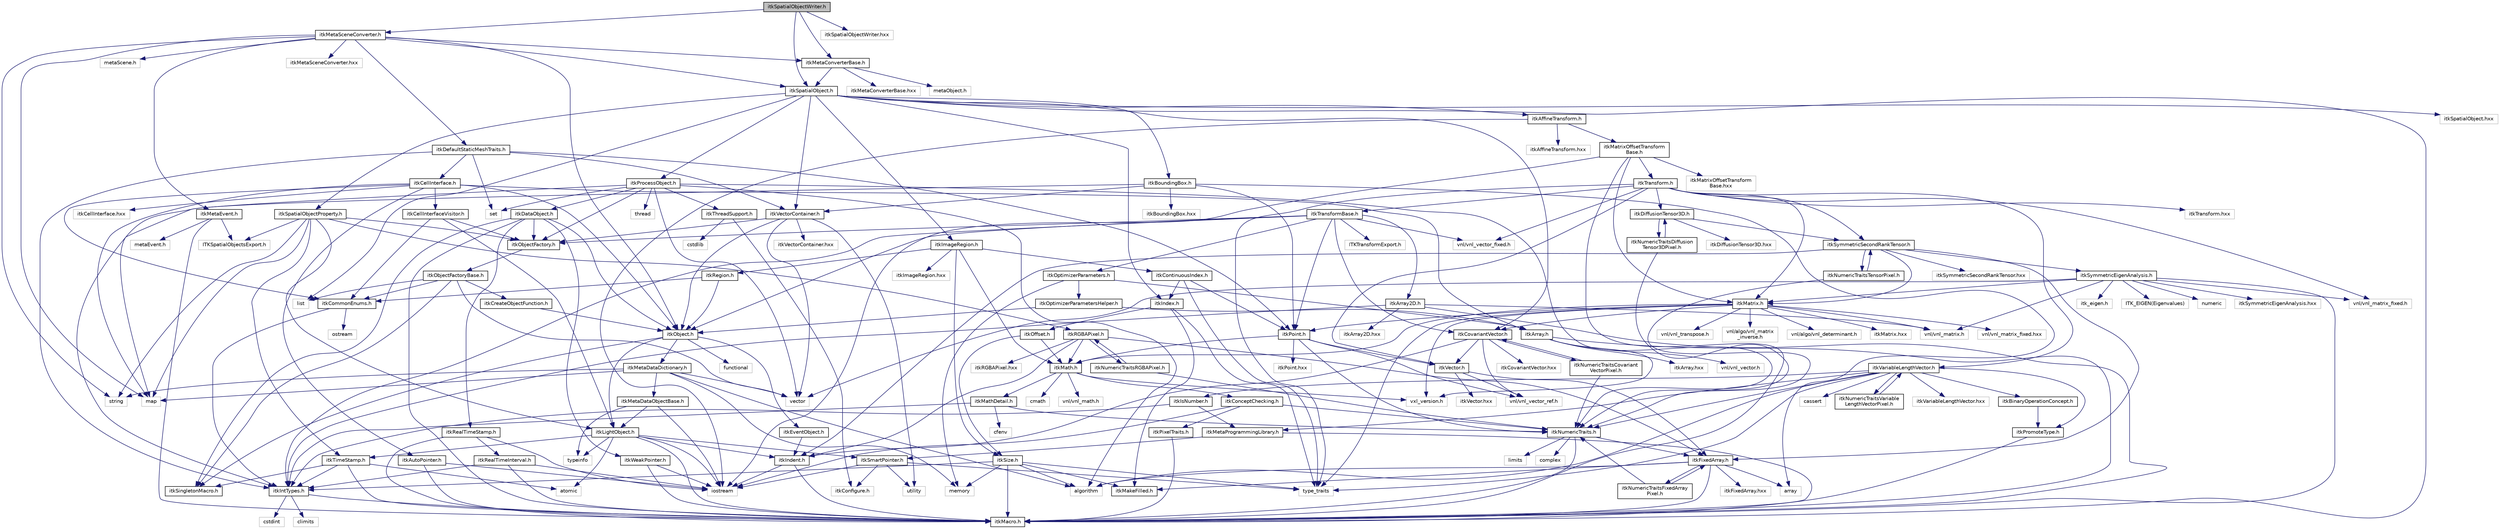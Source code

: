 digraph "itkSpatialObjectWriter.h"
{
 // LATEX_PDF_SIZE
  edge [fontname="Helvetica",fontsize="10",labelfontname="Helvetica",labelfontsize="10"];
  node [fontname="Helvetica",fontsize="10",shape=record];
  Node1 [label="itkSpatialObjectWriter.h",height=0.2,width=0.4,color="black", fillcolor="grey75", style="filled", fontcolor="black",tooltip=" "];
  Node1 -> Node2 [color="midnightblue",fontsize="10",style="solid",fontname="Helvetica"];
  Node2 [label="itkMetaSceneConverter.h",height=0.2,width=0.4,color="black", fillcolor="white", style="filled",URL="$itkMetaSceneConverter_8h.html",tooltip=" "];
  Node2 -> Node3 [color="midnightblue",fontsize="10",style="solid",fontname="Helvetica"];
  Node3 [label="itkObject.h",height=0.2,width=0.4,color="black", fillcolor="white", style="filled",URL="$itkObject_8h.html",tooltip=" "];
  Node3 -> Node4 [color="midnightblue",fontsize="10",style="solid",fontname="Helvetica"];
  Node4 [label="itkLightObject.h",height=0.2,width=0.4,color="black", fillcolor="white", style="filled",URL="$itkLightObject_8h.html",tooltip=" "];
  Node4 -> Node5 [color="midnightblue",fontsize="10",style="solid",fontname="Helvetica"];
  Node5 [label="itkMacro.h",height=0.2,width=0.4,color="black", fillcolor="white", style="filled",URL="$itkMacro_8h.html",tooltip=" "];
  Node4 -> Node6 [color="midnightblue",fontsize="10",style="solid",fontname="Helvetica"];
  Node6 [label="itkSmartPointer.h",height=0.2,width=0.4,color="black", fillcolor="white", style="filled",URL="$itkSmartPointer_8h.html",tooltip=" "];
  Node6 -> Node7 [color="midnightblue",fontsize="10",style="solid",fontname="Helvetica"];
  Node7 [label="iostream",height=0.2,width=0.4,color="grey75", fillcolor="white", style="filled",tooltip=" "];
  Node6 -> Node8 [color="midnightblue",fontsize="10",style="solid",fontname="Helvetica"];
  Node8 [label="utility",height=0.2,width=0.4,color="grey75", fillcolor="white", style="filled",tooltip=" "];
  Node6 -> Node9 [color="midnightblue",fontsize="10",style="solid",fontname="Helvetica"];
  Node9 [label="type_traits",height=0.2,width=0.4,color="grey75", fillcolor="white", style="filled",tooltip=" "];
  Node6 -> Node10 [color="midnightblue",fontsize="10",style="solid",fontname="Helvetica"];
  Node10 [label="itkConfigure.h",height=0.2,width=0.4,color="grey75", fillcolor="white", style="filled",tooltip=" "];
  Node4 -> Node11 [color="midnightblue",fontsize="10",style="solid",fontname="Helvetica"];
  Node11 [label="itkTimeStamp.h",height=0.2,width=0.4,color="black", fillcolor="white", style="filled",URL="$itkTimeStamp_8h.html",tooltip=" "];
  Node11 -> Node5 [color="midnightblue",fontsize="10",style="solid",fontname="Helvetica"];
  Node11 -> Node12 [color="midnightblue",fontsize="10",style="solid",fontname="Helvetica"];
  Node12 [label="itkIntTypes.h",height=0.2,width=0.4,color="black", fillcolor="white", style="filled",URL="$itkIntTypes_8h.html",tooltip=" "];
  Node12 -> Node5 [color="midnightblue",fontsize="10",style="solid",fontname="Helvetica"];
  Node12 -> Node13 [color="midnightblue",fontsize="10",style="solid",fontname="Helvetica"];
  Node13 [label="cstdint",height=0.2,width=0.4,color="grey75", fillcolor="white", style="filled",tooltip=" "];
  Node12 -> Node14 [color="midnightblue",fontsize="10",style="solid",fontname="Helvetica"];
  Node14 [label="climits",height=0.2,width=0.4,color="grey75", fillcolor="white", style="filled",tooltip=" "];
  Node11 -> Node15 [color="midnightblue",fontsize="10",style="solid",fontname="Helvetica"];
  Node15 [label="atomic",height=0.2,width=0.4,color="grey75", fillcolor="white", style="filled",tooltip=" "];
  Node11 -> Node16 [color="midnightblue",fontsize="10",style="solid",fontname="Helvetica"];
  Node16 [label="itkSingletonMacro.h",height=0.2,width=0.4,color="black", fillcolor="white", style="filled",URL="$itkSingletonMacro_8h.html",tooltip=" "];
  Node4 -> Node17 [color="midnightblue",fontsize="10",style="solid",fontname="Helvetica"];
  Node17 [label="itkIndent.h",height=0.2,width=0.4,color="black", fillcolor="white", style="filled",URL="$itkIndent_8h.html",tooltip=" "];
  Node17 -> Node5 [color="midnightblue",fontsize="10",style="solid",fontname="Helvetica"];
  Node17 -> Node7 [color="midnightblue",fontsize="10",style="solid",fontname="Helvetica"];
  Node4 -> Node15 [color="midnightblue",fontsize="10",style="solid",fontname="Helvetica"];
  Node4 -> Node7 [color="midnightblue",fontsize="10",style="solid",fontname="Helvetica"];
  Node4 -> Node18 [color="midnightblue",fontsize="10",style="solid",fontname="Helvetica"];
  Node18 [label="typeinfo",height=0.2,width=0.4,color="grey75", fillcolor="white", style="filled",tooltip=" "];
  Node3 -> Node19 [color="midnightblue",fontsize="10",style="solid",fontname="Helvetica"];
  Node19 [label="itkEventObject.h",height=0.2,width=0.4,color="black", fillcolor="white", style="filled",URL="$itkEventObject_8h.html",tooltip=" "];
  Node19 -> Node17 [color="midnightblue",fontsize="10",style="solid",fontname="Helvetica"];
  Node3 -> Node20 [color="midnightblue",fontsize="10",style="solid",fontname="Helvetica"];
  Node20 [label="itkMetaDataDictionary.h",height=0.2,width=0.4,color="black", fillcolor="white", style="filled",URL="$itkMetaDataDictionary_8h.html",tooltip=" "];
  Node20 -> Node21 [color="midnightblue",fontsize="10",style="solid",fontname="Helvetica"];
  Node21 [label="itkMetaDataObjectBase.h",height=0.2,width=0.4,color="black", fillcolor="white", style="filled",URL="$itkMetaDataObjectBase_8h.html",tooltip=" "];
  Node21 -> Node4 [color="midnightblue",fontsize="10",style="solid",fontname="Helvetica"];
  Node21 -> Node18 [color="midnightblue",fontsize="10",style="solid",fontname="Helvetica"];
  Node21 -> Node7 [color="midnightblue",fontsize="10",style="solid",fontname="Helvetica"];
  Node20 -> Node22 [color="midnightblue",fontsize="10",style="solid",fontname="Helvetica"];
  Node22 [label="algorithm",height=0.2,width=0.4,color="grey75", fillcolor="white", style="filled",tooltip=" "];
  Node20 -> Node23 [color="midnightblue",fontsize="10",style="solid",fontname="Helvetica"];
  Node23 [label="vector",height=0.2,width=0.4,color="grey75", fillcolor="white", style="filled",tooltip=" "];
  Node20 -> Node24 [color="midnightblue",fontsize="10",style="solid",fontname="Helvetica"];
  Node24 [label="map",height=0.2,width=0.4,color="grey75", fillcolor="white", style="filled",tooltip=" "];
  Node20 -> Node25 [color="midnightblue",fontsize="10",style="solid",fontname="Helvetica"];
  Node25 [label="string",height=0.2,width=0.4,color="grey75", fillcolor="white", style="filled",tooltip=" "];
  Node20 -> Node26 [color="midnightblue",fontsize="10",style="solid",fontname="Helvetica"];
  Node26 [label="memory",height=0.2,width=0.4,color="grey75", fillcolor="white", style="filled",tooltip=" "];
  Node3 -> Node16 [color="midnightblue",fontsize="10",style="solid",fontname="Helvetica"];
  Node3 -> Node27 [color="midnightblue",fontsize="10",style="solid",fontname="Helvetica"];
  Node27 [label="functional",height=0.2,width=0.4,color="grey75", fillcolor="white", style="filled",tooltip=" "];
  Node2 -> Node28 [color="midnightblue",fontsize="10",style="solid",fontname="Helvetica"];
  Node28 [label="itkDefaultStaticMeshTraits.h",height=0.2,width=0.4,color="black", fillcolor="white", style="filled",URL="$itkDefaultStaticMeshTraits_8h.html",tooltip=" "];
  Node28 -> Node29 [color="midnightblue",fontsize="10",style="solid",fontname="Helvetica"];
  Node29 [label="itkCellInterface.h",height=0.2,width=0.4,color="black", fillcolor="white", style="filled",URL="$itkCellInterface_8h.html",tooltip=" "];
  Node29 -> Node3 [color="midnightblue",fontsize="10",style="solid",fontname="Helvetica"];
  Node29 -> Node30 [color="midnightblue",fontsize="10",style="solid",fontname="Helvetica"];
  Node30 [label="itkCellInterfaceVisitor.h",height=0.2,width=0.4,color="black", fillcolor="white", style="filled",URL="$itkCellInterfaceVisitor_8h.html",tooltip=" "];
  Node30 -> Node4 [color="midnightblue",fontsize="10",style="solid",fontname="Helvetica"];
  Node30 -> Node31 [color="midnightblue",fontsize="10",style="solid",fontname="Helvetica"];
  Node31 [label="itkObjectFactory.h",height=0.2,width=0.4,color="black", fillcolor="white", style="filled",URL="$itkObjectFactory_8h.html",tooltip=" "];
  Node31 -> Node32 [color="midnightblue",fontsize="10",style="solid",fontname="Helvetica"];
  Node32 [label="itkObjectFactoryBase.h",height=0.2,width=0.4,color="black", fillcolor="white", style="filled",URL="$itkObjectFactoryBase_8h.html",tooltip=" "];
  Node32 -> Node33 [color="midnightblue",fontsize="10",style="solid",fontname="Helvetica"];
  Node33 [label="itkCreateObjectFunction.h",height=0.2,width=0.4,color="black", fillcolor="white", style="filled",URL="$itkCreateObjectFunction_8h.html",tooltip=" "];
  Node33 -> Node3 [color="midnightblue",fontsize="10",style="solid",fontname="Helvetica"];
  Node32 -> Node16 [color="midnightblue",fontsize="10",style="solid",fontname="Helvetica"];
  Node32 -> Node34 [color="midnightblue",fontsize="10",style="solid",fontname="Helvetica"];
  Node34 [label="itkCommonEnums.h",height=0.2,width=0.4,color="black", fillcolor="white", style="filled",URL="$itkCommonEnums_8h.html",tooltip=" "];
  Node34 -> Node12 [color="midnightblue",fontsize="10",style="solid",fontname="Helvetica"];
  Node34 -> Node35 [color="midnightblue",fontsize="10",style="solid",fontname="Helvetica"];
  Node35 [label="ostream",height=0.2,width=0.4,color="grey75", fillcolor="white", style="filled",tooltip=" "];
  Node32 -> Node36 [color="midnightblue",fontsize="10",style="solid",fontname="Helvetica"];
  Node36 [label="list",height=0.2,width=0.4,color="grey75", fillcolor="white", style="filled",tooltip=" "];
  Node32 -> Node23 [color="midnightblue",fontsize="10",style="solid",fontname="Helvetica"];
  Node30 -> Node34 [color="midnightblue",fontsize="10",style="solid",fontname="Helvetica"];
  Node29 -> Node37 [color="midnightblue",fontsize="10",style="solid",fontname="Helvetica"];
  Node37 [label="itkAutoPointer.h",height=0.2,width=0.4,color="black", fillcolor="white", style="filled",URL="$itkAutoPointer_8h.html",tooltip=" "];
  Node37 -> Node5 [color="midnightblue",fontsize="10",style="solid",fontname="Helvetica"];
  Node37 -> Node7 [color="midnightblue",fontsize="10",style="solid",fontname="Helvetica"];
  Node29 -> Node38 [color="midnightblue",fontsize="10",style="solid",fontname="Helvetica"];
  Node38 [label="itkArray.h",height=0.2,width=0.4,color="black", fillcolor="white", style="filled",URL="$itkArray_8h.html",tooltip=" "];
  Node38 -> Node5 [color="midnightblue",fontsize="10",style="solid",fontname="Helvetica"];
  Node38 -> Node39 [color="midnightblue",fontsize="10",style="solid",fontname="Helvetica"];
  Node39 [label="vxl_version.h",height=0.2,width=0.4,color="grey75", fillcolor="white", style="filled",tooltip=" "];
  Node38 -> Node40 [color="midnightblue",fontsize="10",style="solid",fontname="Helvetica"];
  Node40 [label="vnl/vnl_vector.h",height=0.2,width=0.4,color="grey75", fillcolor="white", style="filled",tooltip=" "];
  Node38 -> Node41 [color="midnightblue",fontsize="10",style="solid",fontname="Helvetica"];
  Node41 [label="itkArray.hxx",height=0.2,width=0.4,color="grey75", fillcolor="white", style="filled",tooltip=" "];
  Node29 -> Node34 [color="midnightblue",fontsize="10",style="solid",fontname="Helvetica"];
  Node29 -> Node24 [color="midnightblue",fontsize="10",style="solid",fontname="Helvetica"];
  Node29 -> Node42 [color="midnightblue",fontsize="10",style="solid",fontname="Helvetica"];
  Node42 [label="itkCellInterface.hxx",height=0.2,width=0.4,color="grey75", fillcolor="white", style="filled",tooltip=" "];
  Node28 -> Node43 [color="midnightblue",fontsize="10",style="solid",fontname="Helvetica"];
  Node43 [label="itkVectorContainer.h",height=0.2,width=0.4,color="black", fillcolor="white", style="filled",URL="$itkVectorContainer_8h.html",tooltip=" "];
  Node43 -> Node3 [color="midnightblue",fontsize="10",style="solid",fontname="Helvetica"];
  Node43 -> Node31 [color="midnightblue",fontsize="10",style="solid",fontname="Helvetica"];
  Node43 -> Node8 [color="midnightblue",fontsize="10",style="solid",fontname="Helvetica"];
  Node43 -> Node23 [color="midnightblue",fontsize="10",style="solid",fontname="Helvetica"];
  Node43 -> Node44 [color="midnightblue",fontsize="10",style="solid",fontname="Helvetica"];
  Node44 [label="itkVectorContainer.hxx",height=0.2,width=0.4,color="grey75", fillcolor="white", style="filled",tooltip=" "];
  Node28 -> Node45 [color="midnightblue",fontsize="10",style="solid",fontname="Helvetica"];
  Node45 [label="itkPoint.h",height=0.2,width=0.4,color="black", fillcolor="white", style="filled",URL="$itkPoint_8h.html",tooltip=" "];
  Node45 -> Node46 [color="midnightblue",fontsize="10",style="solid",fontname="Helvetica"];
  Node46 [label="itkNumericTraits.h",height=0.2,width=0.4,color="black", fillcolor="white", style="filled",URL="$itkNumericTraits_8h.html",tooltip=" "];
  Node46 -> Node5 [color="midnightblue",fontsize="10",style="solid",fontname="Helvetica"];
  Node46 -> Node47 [color="midnightblue",fontsize="10",style="solid",fontname="Helvetica"];
  Node47 [label="limits",height=0.2,width=0.4,color="grey75", fillcolor="white", style="filled",tooltip=" "];
  Node46 -> Node48 [color="midnightblue",fontsize="10",style="solid",fontname="Helvetica"];
  Node48 [label="complex",height=0.2,width=0.4,color="grey75", fillcolor="white", style="filled",tooltip=" "];
  Node46 -> Node49 [color="midnightblue",fontsize="10",style="solid",fontname="Helvetica"];
  Node49 [label="itkFixedArray.h",height=0.2,width=0.4,color="black", fillcolor="white", style="filled",URL="$itkFixedArray_8h.html",tooltip=" "];
  Node49 -> Node5 [color="midnightblue",fontsize="10",style="solid",fontname="Helvetica"];
  Node49 -> Node50 [color="midnightblue",fontsize="10",style="solid",fontname="Helvetica"];
  Node50 [label="itkMakeFilled.h",height=0.2,width=0.4,color="black", fillcolor="white", style="filled",URL="$itkMakeFilled_8h.html",tooltip=" "];
  Node49 -> Node22 [color="midnightblue",fontsize="10",style="solid",fontname="Helvetica"];
  Node49 -> Node51 [color="midnightblue",fontsize="10",style="solid",fontname="Helvetica"];
  Node51 [label="array",height=0.2,width=0.4,color="grey75", fillcolor="white", style="filled",tooltip=" "];
  Node49 -> Node52 [color="midnightblue",fontsize="10",style="solid",fontname="Helvetica"];
  Node52 [label="itkFixedArray.hxx",height=0.2,width=0.4,color="grey75", fillcolor="white", style="filled",tooltip=" "];
  Node49 -> Node53 [color="midnightblue",fontsize="10",style="solid",fontname="Helvetica"];
  Node53 [label="itkNumericTraitsFixedArray\lPixel.h",height=0.2,width=0.4,color="black", fillcolor="white", style="filled",URL="$itkNumericTraitsFixedArrayPixel_8h.html",tooltip=" "];
  Node53 -> Node46 [color="midnightblue",fontsize="10",style="solid",fontname="Helvetica"];
  Node53 -> Node49 [color="midnightblue",fontsize="10",style="solid",fontname="Helvetica"];
  Node45 -> Node54 [color="midnightblue",fontsize="10",style="solid",fontname="Helvetica"];
  Node54 [label="itkVector.h",height=0.2,width=0.4,color="black", fillcolor="white", style="filled",URL="$itkVector_8h.html",tooltip=" "];
  Node54 -> Node49 [color="midnightblue",fontsize="10",style="solid",fontname="Helvetica"];
  Node54 -> Node55 [color="midnightblue",fontsize="10",style="solid",fontname="Helvetica"];
  Node55 [label="vnl/vnl_vector_ref.h",height=0.2,width=0.4,color="grey75", fillcolor="white", style="filled",tooltip=" "];
  Node54 -> Node56 [color="midnightblue",fontsize="10",style="solid",fontname="Helvetica"];
  Node56 [label="itkVector.hxx",height=0.2,width=0.4,color="grey75", fillcolor="white", style="filled",tooltip=" "];
  Node45 -> Node55 [color="midnightblue",fontsize="10",style="solid",fontname="Helvetica"];
  Node45 -> Node57 [color="midnightblue",fontsize="10",style="solid",fontname="Helvetica"];
  Node57 [label="itkMath.h",height=0.2,width=0.4,color="black", fillcolor="white", style="filled",URL="$itkMath_8h.html",tooltip=" "];
  Node57 -> Node58 [color="midnightblue",fontsize="10",style="solid",fontname="Helvetica"];
  Node58 [label="cmath",height=0.2,width=0.4,color="grey75", fillcolor="white", style="filled",tooltip=" "];
  Node57 -> Node59 [color="midnightblue",fontsize="10",style="solid",fontname="Helvetica"];
  Node59 [label="itkMathDetail.h",height=0.2,width=0.4,color="black", fillcolor="white", style="filled",URL="$itkMathDetail_8h.html",tooltip=" "];
  Node59 -> Node12 [color="midnightblue",fontsize="10",style="solid",fontname="Helvetica"];
  Node59 -> Node46 [color="midnightblue",fontsize="10",style="solid",fontname="Helvetica"];
  Node59 -> Node60 [color="midnightblue",fontsize="10",style="solid",fontname="Helvetica"];
  Node60 [label="cfenv",height=0.2,width=0.4,color="grey75", fillcolor="white", style="filled",tooltip=" "];
  Node57 -> Node61 [color="midnightblue",fontsize="10",style="solid",fontname="Helvetica"];
  Node61 [label="itkConceptChecking.h",height=0.2,width=0.4,color="black", fillcolor="white", style="filled",URL="$itkConceptChecking_8h.html",tooltip=" "];
  Node61 -> Node62 [color="midnightblue",fontsize="10",style="solid",fontname="Helvetica"];
  Node62 [label="itkPixelTraits.h",height=0.2,width=0.4,color="black", fillcolor="white", style="filled",URL="$itkPixelTraits_8h.html",tooltip=" "];
  Node62 -> Node5 [color="midnightblue",fontsize="10",style="solid",fontname="Helvetica"];
  Node61 -> Node46 [color="midnightblue",fontsize="10",style="solid",fontname="Helvetica"];
  Node61 -> Node7 [color="midnightblue",fontsize="10",style="solid",fontname="Helvetica"];
  Node57 -> Node63 [color="midnightblue",fontsize="10",style="solid",fontname="Helvetica"];
  Node63 [label="vnl/vnl_math.h",height=0.2,width=0.4,color="grey75", fillcolor="white", style="filled",tooltip=" "];
  Node57 -> Node39 [color="midnightblue",fontsize="10",style="solid",fontname="Helvetica"];
  Node45 -> Node64 [color="midnightblue",fontsize="10",style="solid",fontname="Helvetica"];
  Node64 [label="itkPoint.hxx",height=0.2,width=0.4,color="grey75", fillcolor="white", style="filled",tooltip=" "];
  Node28 -> Node12 [color="midnightblue",fontsize="10",style="solid",fontname="Helvetica"];
  Node28 -> Node65 [color="midnightblue",fontsize="10",style="solid",fontname="Helvetica"];
  Node65 [label="set",height=0.2,width=0.4,color="grey75", fillcolor="white", style="filled",tooltip=" "];
  Node2 -> Node66 [color="midnightblue",fontsize="10",style="solid",fontname="Helvetica"];
  Node66 [label="metaScene.h",height=0.2,width=0.4,color="grey75", fillcolor="white", style="filled",tooltip=" "];
  Node2 -> Node67 [color="midnightblue",fontsize="10",style="solid",fontname="Helvetica"];
  Node67 [label="itkMetaEvent.h",height=0.2,width=0.4,color="black", fillcolor="white", style="filled",URL="$itkMetaEvent_8h.html",tooltip=" "];
  Node67 -> Node5 [color="midnightblue",fontsize="10",style="solid",fontname="Helvetica"];
  Node67 -> Node68 [color="midnightblue",fontsize="10",style="solid",fontname="Helvetica"];
  Node68 [label="metaEvent.h",height=0.2,width=0.4,color="grey75", fillcolor="white", style="filled",tooltip=" "];
  Node67 -> Node69 [color="midnightblue",fontsize="10",style="solid",fontname="Helvetica"];
  Node69 [label="ITKSpatialObjectsExport.h",height=0.2,width=0.4,color="grey75", fillcolor="white", style="filled",tooltip=" "];
  Node2 -> Node70 [color="midnightblue",fontsize="10",style="solid",fontname="Helvetica"];
  Node70 [label="itkSpatialObject.h",height=0.2,width=0.4,color="black", fillcolor="white", style="filled",URL="$itkSpatialObject_8h.html",tooltip=" "];
  Node70 -> Node71 [color="midnightblue",fontsize="10",style="solid",fontname="Helvetica"];
  Node71 [label="itkCovariantVector.h",height=0.2,width=0.4,color="black", fillcolor="white", style="filled",URL="$itkCovariantVector_8h.html",tooltip=" "];
  Node71 -> Node17 [color="midnightblue",fontsize="10",style="solid",fontname="Helvetica"];
  Node71 -> Node54 [color="midnightblue",fontsize="10",style="solid",fontname="Helvetica"];
  Node71 -> Node55 [color="midnightblue",fontsize="10",style="solid",fontname="Helvetica"];
  Node71 -> Node72 [color="midnightblue",fontsize="10",style="solid",fontname="Helvetica"];
  Node72 [label="itkNumericTraitsCovariant\lVectorPixel.h",height=0.2,width=0.4,color="black", fillcolor="white", style="filled",URL="$itkNumericTraitsCovariantVectorPixel_8h.html",tooltip=" "];
  Node72 -> Node46 [color="midnightblue",fontsize="10",style="solid",fontname="Helvetica"];
  Node72 -> Node71 [color="midnightblue",fontsize="10",style="solid",fontname="Helvetica"];
  Node71 -> Node73 [color="midnightblue",fontsize="10",style="solid",fontname="Helvetica"];
  Node73 [label="itkCovariantVector.hxx",height=0.2,width=0.4,color="grey75", fillcolor="white", style="filled",tooltip=" "];
  Node70 -> Node5 [color="midnightblue",fontsize="10",style="solid",fontname="Helvetica"];
  Node70 -> Node36 [color="midnightblue",fontsize="10",style="solid",fontname="Helvetica"];
  Node70 -> Node74 [color="midnightblue",fontsize="10",style="solid",fontname="Helvetica"];
  Node74 [label="itkSpatialObjectProperty.h",height=0.2,width=0.4,color="black", fillcolor="white", style="filled",URL="$itkSpatialObjectProperty_8h.html",tooltip=" "];
  Node74 -> Node25 [color="midnightblue",fontsize="10",style="solid",fontname="Helvetica"];
  Node74 -> Node24 [color="midnightblue",fontsize="10",style="solid",fontname="Helvetica"];
  Node74 -> Node4 [color="midnightblue",fontsize="10",style="solid",fontname="Helvetica"];
  Node74 -> Node75 [color="midnightblue",fontsize="10",style="solid",fontname="Helvetica"];
  Node75 [label="itkRGBAPixel.h",height=0.2,width=0.4,color="black", fillcolor="white", style="filled",URL="$itkRGBAPixel_8h.html",tooltip=" "];
  Node75 -> Node17 [color="midnightblue",fontsize="10",style="solid",fontname="Helvetica"];
  Node75 -> Node49 [color="midnightblue",fontsize="10",style="solid",fontname="Helvetica"];
  Node75 -> Node57 [color="midnightblue",fontsize="10",style="solid",fontname="Helvetica"];
  Node75 -> Node76 [color="midnightblue",fontsize="10",style="solid",fontname="Helvetica"];
  Node76 [label="itkNumericTraitsRGBAPixel.h",height=0.2,width=0.4,color="black", fillcolor="white", style="filled",URL="$itkNumericTraitsRGBAPixel_8h.html",tooltip=" "];
  Node76 -> Node46 [color="midnightblue",fontsize="10",style="solid",fontname="Helvetica"];
  Node76 -> Node75 [color="midnightblue",fontsize="10",style="solid",fontname="Helvetica"];
  Node75 -> Node77 [color="midnightblue",fontsize="10",style="solid",fontname="Helvetica"];
  Node77 [label="itkRGBAPixel.hxx",height=0.2,width=0.4,color="grey75", fillcolor="white", style="filled",tooltip=" "];
  Node74 -> Node11 [color="midnightblue",fontsize="10",style="solid",fontname="Helvetica"];
  Node74 -> Node31 [color="midnightblue",fontsize="10",style="solid",fontname="Helvetica"];
  Node74 -> Node69 [color="midnightblue",fontsize="10",style="solid",fontname="Helvetica"];
  Node70 -> Node78 [color="midnightblue",fontsize="10",style="solid",fontname="Helvetica"];
  Node78 [label="itkProcessObject.h",height=0.2,width=0.4,color="black", fillcolor="white", style="filled",URL="$itkProcessObject_8h.html",tooltip=" "];
  Node78 -> Node79 [color="midnightblue",fontsize="10",style="solid",fontname="Helvetica"];
  Node79 [label="itkDataObject.h",height=0.2,width=0.4,color="black", fillcolor="white", style="filled",URL="$itkDataObject_8h.html",tooltip=" "];
  Node79 -> Node3 [color="midnightblue",fontsize="10",style="solid",fontname="Helvetica"];
  Node79 -> Node5 [color="midnightblue",fontsize="10",style="solid",fontname="Helvetica"];
  Node79 -> Node16 [color="midnightblue",fontsize="10",style="solid",fontname="Helvetica"];
  Node79 -> Node80 [color="midnightblue",fontsize="10",style="solid",fontname="Helvetica"];
  Node80 [label="itkWeakPointer.h",height=0.2,width=0.4,color="black", fillcolor="white", style="filled",URL="$itkWeakPointer_8h.html",tooltip=" "];
  Node80 -> Node5 [color="midnightblue",fontsize="10",style="solid",fontname="Helvetica"];
  Node80 -> Node7 [color="midnightblue",fontsize="10",style="solid",fontname="Helvetica"];
  Node79 -> Node81 [color="midnightblue",fontsize="10",style="solid",fontname="Helvetica"];
  Node81 [label="itkRealTimeStamp.h",height=0.2,width=0.4,color="black", fillcolor="white", style="filled",URL="$itkRealTimeStamp_8h.html",tooltip=" "];
  Node81 -> Node82 [color="midnightblue",fontsize="10",style="solid",fontname="Helvetica"];
  Node82 [label="itkRealTimeInterval.h",height=0.2,width=0.4,color="black", fillcolor="white", style="filled",URL="$itkRealTimeInterval_8h.html",tooltip=" "];
  Node82 -> Node12 [color="midnightblue",fontsize="10",style="solid",fontname="Helvetica"];
  Node82 -> Node5 [color="midnightblue",fontsize="10",style="solid",fontname="Helvetica"];
  Node82 -> Node7 [color="midnightblue",fontsize="10",style="solid",fontname="Helvetica"];
  Node81 -> Node5 [color="midnightblue",fontsize="10",style="solid",fontname="Helvetica"];
  Node81 -> Node7 [color="midnightblue",fontsize="10",style="solid",fontname="Helvetica"];
  Node79 -> Node31 [color="midnightblue",fontsize="10",style="solid",fontname="Helvetica"];
  Node78 -> Node31 [color="midnightblue",fontsize="10",style="solid",fontname="Helvetica"];
  Node78 -> Node46 [color="midnightblue",fontsize="10",style="solid",fontname="Helvetica"];
  Node78 -> Node83 [color="midnightblue",fontsize="10",style="solid",fontname="Helvetica"];
  Node83 [label="itkThreadSupport.h",height=0.2,width=0.4,color="black", fillcolor="white", style="filled",URL="$itkThreadSupport_8h.html",tooltip=" "];
  Node83 -> Node84 [color="midnightblue",fontsize="10",style="solid",fontname="Helvetica"];
  Node84 [label="cstdlib",height=0.2,width=0.4,color="grey75", fillcolor="white", style="filled",tooltip=" "];
  Node83 -> Node10 [color="midnightblue",fontsize="10",style="solid",fontname="Helvetica"];
  Node78 -> Node23 [color="midnightblue",fontsize="10",style="solid",fontname="Helvetica"];
  Node78 -> Node24 [color="midnightblue",fontsize="10",style="solid",fontname="Helvetica"];
  Node78 -> Node65 [color="midnightblue",fontsize="10",style="solid",fontname="Helvetica"];
  Node78 -> Node22 [color="midnightblue",fontsize="10",style="solid",fontname="Helvetica"];
  Node78 -> Node85 [color="midnightblue",fontsize="10",style="solid",fontname="Helvetica"];
  Node85 [label="thread",height=0.2,width=0.4,color="grey75", fillcolor="white", style="filled",tooltip=" "];
  Node70 -> Node86 [color="midnightblue",fontsize="10",style="solid",fontname="Helvetica"];
  Node86 [label="itkIndex.h",height=0.2,width=0.4,color="black", fillcolor="white", style="filled",URL="$itkIndex_8h.html",tooltip=" "];
  Node86 -> Node50 [color="midnightblue",fontsize="10",style="solid",fontname="Helvetica"];
  Node86 -> Node87 [color="midnightblue",fontsize="10",style="solid",fontname="Helvetica"];
  Node87 [label="itkOffset.h",height=0.2,width=0.4,color="black", fillcolor="white", style="filled",URL="$itkOffset_8h.html",tooltip=" "];
  Node87 -> Node88 [color="midnightblue",fontsize="10",style="solid",fontname="Helvetica"];
  Node88 [label="itkSize.h",height=0.2,width=0.4,color="black", fillcolor="white", style="filled",URL="$itkSize_8h.html",tooltip=" "];
  Node88 -> Node12 [color="midnightblue",fontsize="10",style="solid",fontname="Helvetica"];
  Node88 -> Node5 [color="midnightblue",fontsize="10",style="solid",fontname="Helvetica"];
  Node88 -> Node50 [color="midnightblue",fontsize="10",style="solid",fontname="Helvetica"];
  Node88 -> Node22 [color="midnightblue",fontsize="10",style="solid",fontname="Helvetica"];
  Node88 -> Node9 [color="midnightblue",fontsize="10",style="solid",fontname="Helvetica"];
  Node88 -> Node26 [color="midnightblue",fontsize="10",style="solid",fontname="Helvetica"];
  Node87 -> Node57 [color="midnightblue",fontsize="10",style="solid",fontname="Helvetica"];
  Node86 -> Node9 [color="midnightblue",fontsize="10",style="solid",fontname="Helvetica"];
  Node70 -> Node89 [color="midnightblue",fontsize="10",style="solid",fontname="Helvetica"];
  Node89 [label="itkImageRegion.h",height=0.2,width=0.4,color="black", fillcolor="white", style="filled",URL="$itkImageRegion_8h.html",tooltip=" "];
  Node89 -> Node90 [color="midnightblue",fontsize="10",style="solid",fontname="Helvetica"];
  Node90 [label="itkRegion.h",height=0.2,width=0.4,color="black", fillcolor="white", style="filled",URL="$itkRegion_8h.html",tooltip=" "];
  Node90 -> Node3 [color="midnightblue",fontsize="10",style="solid",fontname="Helvetica"];
  Node90 -> Node34 [color="midnightblue",fontsize="10",style="solid",fontname="Helvetica"];
  Node89 -> Node88 [color="midnightblue",fontsize="10",style="solid",fontname="Helvetica"];
  Node89 -> Node91 [color="midnightblue",fontsize="10",style="solid",fontname="Helvetica"];
  Node91 [label="itkContinuousIndex.h",height=0.2,width=0.4,color="black", fillcolor="white", style="filled",URL="$itkContinuousIndex_8h.html",tooltip=" "];
  Node91 -> Node45 [color="midnightblue",fontsize="10",style="solid",fontname="Helvetica"];
  Node91 -> Node86 [color="midnightblue",fontsize="10",style="solid",fontname="Helvetica"];
  Node91 -> Node9 [color="midnightblue",fontsize="10",style="solid",fontname="Helvetica"];
  Node89 -> Node57 [color="midnightblue",fontsize="10",style="solid",fontname="Helvetica"];
  Node89 -> Node92 [color="midnightblue",fontsize="10",style="solid",fontname="Helvetica"];
  Node92 [label="itkImageRegion.hxx",height=0.2,width=0.4,color="grey75", fillcolor="white", style="filled",tooltip=" "];
  Node70 -> Node93 [color="midnightblue",fontsize="10",style="solid",fontname="Helvetica"];
  Node93 [label="itkAffineTransform.h",height=0.2,width=0.4,color="black", fillcolor="white", style="filled",URL="$itkAffineTransform_8h.html",tooltip=" "];
  Node93 -> Node94 [color="midnightblue",fontsize="10",style="solid",fontname="Helvetica"];
  Node94 [label="itkMatrixOffsetTransform\lBase.h",height=0.2,width=0.4,color="black", fillcolor="white", style="filled",URL="$itkMatrixOffsetTransformBase_8h.html",tooltip=" "];
  Node94 -> Node5 [color="midnightblue",fontsize="10",style="solid",fontname="Helvetica"];
  Node94 -> Node95 [color="midnightblue",fontsize="10",style="solid",fontname="Helvetica"];
  Node95 [label="itkMatrix.h",height=0.2,width=0.4,color="black", fillcolor="white", style="filled",URL="$itkMatrix_8h.html",tooltip=" "];
  Node95 -> Node45 [color="midnightblue",fontsize="10",style="solid",fontname="Helvetica"];
  Node95 -> Node71 [color="midnightblue",fontsize="10",style="solid",fontname="Helvetica"];
  Node95 -> Node39 [color="midnightblue",fontsize="10",style="solid",fontname="Helvetica"];
  Node95 -> Node96 [color="midnightblue",fontsize="10",style="solid",fontname="Helvetica"];
  Node96 [label="vnl/vnl_matrix_fixed.hxx",height=0.2,width=0.4,color="grey75", fillcolor="white", style="filled",tooltip=" "];
  Node95 -> Node97 [color="midnightblue",fontsize="10",style="solid",fontname="Helvetica"];
  Node97 [label="vnl/vnl_transpose.h",height=0.2,width=0.4,color="grey75", fillcolor="white", style="filled",tooltip=" "];
  Node95 -> Node98 [color="midnightblue",fontsize="10",style="solid",fontname="Helvetica"];
  Node98 [label="vnl/algo/vnl_matrix\l_inverse.h",height=0.2,width=0.4,color="grey75", fillcolor="white", style="filled",tooltip=" "];
  Node95 -> Node99 [color="midnightblue",fontsize="10",style="solid",fontname="Helvetica"];
  Node99 [label="vnl/vnl_matrix.h",height=0.2,width=0.4,color="grey75", fillcolor="white", style="filled",tooltip=" "];
  Node95 -> Node100 [color="midnightblue",fontsize="10",style="solid",fontname="Helvetica"];
  Node100 [label="vnl/algo/vnl_determinant.h",height=0.2,width=0.4,color="grey75", fillcolor="white", style="filled",tooltip=" "];
  Node95 -> Node57 [color="midnightblue",fontsize="10",style="solid",fontname="Helvetica"];
  Node95 -> Node9 [color="midnightblue",fontsize="10",style="solid",fontname="Helvetica"];
  Node95 -> Node101 [color="midnightblue",fontsize="10",style="solid",fontname="Helvetica"];
  Node101 [label="itkMatrix.hxx",height=0.2,width=0.4,color="grey75", fillcolor="white", style="filled",tooltip=" "];
  Node94 -> Node102 [color="midnightblue",fontsize="10",style="solid",fontname="Helvetica"];
  Node102 [label="itkTransform.h",height=0.2,width=0.4,color="black", fillcolor="white", style="filled",URL="$itkTransform_8h.html",tooltip=" "];
  Node102 -> Node9 [color="midnightblue",fontsize="10",style="solid",fontname="Helvetica"];
  Node102 -> Node103 [color="midnightblue",fontsize="10",style="solid",fontname="Helvetica"];
  Node103 [label="itkTransformBase.h",height=0.2,width=0.4,color="black", fillcolor="white", style="filled",URL="$itkTransformBase_8h.html",tooltip=" "];
  Node103 -> Node104 [color="midnightblue",fontsize="10",style="solid",fontname="Helvetica"];
  Node104 [label="ITKTransformExport.h",height=0.2,width=0.4,color="grey75", fillcolor="white", style="filled",tooltip=" "];
  Node103 -> Node3 [color="midnightblue",fontsize="10",style="solid",fontname="Helvetica"];
  Node103 -> Node45 [color="midnightblue",fontsize="10",style="solid",fontname="Helvetica"];
  Node103 -> Node71 [color="midnightblue",fontsize="10",style="solid",fontname="Helvetica"];
  Node103 -> Node105 [color="midnightblue",fontsize="10",style="solid",fontname="Helvetica"];
  Node105 [label="vnl/vnl_vector_fixed.h",height=0.2,width=0.4,color="grey75", fillcolor="white", style="filled",tooltip=" "];
  Node103 -> Node106 [color="midnightblue",fontsize="10",style="solid",fontname="Helvetica"];
  Node106 [label="itkArray2D.h",height=0.2,width=0.4,color="black", fillcolor="white", style="filled",URL="$itkArray2D_8h.html",tooltip=" "];
  Node106 -> Node5 [color="midnightblue",fontsize="10",style="solid",fontname="Helvetica"];
  Node106 -> Node12 [color="midnightblue",fontsize="10",style="solid",fontname="Helvetica"];
  Node106 -> Node99 [color="midnightblue",fontsize="10",style="solid",fontname="Helvetica"];
  Node106 -> Node107 [color="midnightblue",fontsize="10",style="solid",fontname="Helvetica"];
  Node107 [label="itkArray2D.hxx",height=0.2,width=0.4,color="grey75", fillcolor="white", style="filled",tooltip=" "];
  Node103 -> Node108 [color="midnightblue",fontsize="10",style="solid",fontname="Helvetica"];
  Node108 [label="itkOptimizerParameters.h",height=0.2,width=0.4,color="black", fillcolor="white", style="filled",URL="$itkOptimizerParameters_8h.html",tooltip=" "];
  Node108 -> Node38 [color="midnightblue",fontsize="10",style="solid",fontname="Helvetica"];
  Node108 -> Node109 [color="midnightblue",fontsize="10",style="solid",fontname="Helvetica"];
  Node109 [label="itkOptimizerParametersHelper.h",height=0.2,width=0.4,color="black", fillcolor="white", style="filled",URL="$itkOptimizerParametersHelper_8h.html",tooltip=" "];
  Node109 -> Node3 [color="midnightblue",fontsize="10",style="solid",fontname="Helvetica"];
  Node109 -> Node38 [color="midnightblue",fontsize="10",style="solid",fontname="Helvetica"];
  Node108 -> Node26 [color="midnightblue",fontsize="10",style="solid",fontname="Helvetica"];
  Node103 -> Node31 [color="midnightblue",fontsize="10",style="solid",fontname="Helvetica"];
  Node103 -> Node12 [color="midnightblue",fontsize="10",style="solid",fontname="Helvetica"];
  Node102 -> Node54 [color="midnightblue",fontsize="10",style="solid",fontname="Helvetica"];
  Node102 -> Node110 [color="midnightblue",fontsize="10",style="solid",fontname="Helvetica"];
  Node110 [label="itkSymmetricSecondRankTensor.h",height=0.2,width=0.4,color="black", fillcolor="white", style="filled",URL="$itkSymmetricSecondRankTensor_8h.html",tooltip=" "];
  Node110 -> Node17 [color="midnightblue",fontsize="10",style="solid",fontname="Helvetica"];
  Node110 -> Node49 [color="midnightblue",fontsize="10",style="solid",fontname="Helvetica"];
  Node110 -> Node95 [color="midnightblue",fontsize="10",style="solid",fontname="Helvetica"];
  Node110 -> Node111 [color="midnightblue",fontsize="10",style="solid",fontname="Helvetica"];
  Node111 [label="itkSymmetricEigenAnalysis.h",height=0.2,width=0.4,color="black", fillcolor="white", style="filled",URL="$itkSymmetricEigenAnalysis_8h.html",tooltip=" "];
  Node111 -> Node5 [color="midnightblue",fontsize="10",style="solid",fontname="Helvetica"];
  Node111 -> Node112 [color="midnightblue",fontsize="10",style="solid",fontname="Helvetica"];
  Node112 [label="itk_eigen.h",height=0.2,width=0.4,color="grey75", fillcolor="white", style="filled",tooltip=" "];
  Node111 -> Node113 [color="midnightblue",fontsize="10",style="solid",fontname="Helvetica"];
  Node113 [label="ITK_EIGEN(Eigenvalues)",height=0.2,width=0.4,color="grey75", fillcolor="white", style="filled",tooltip=" "];
  Node111 -> Node114 [color="midnightblue",fontsize="10",style="solid",fontname="Helvetica"];
  Node114 [label="numeric",height=0.2,width=0.4,color="grey75", fillcolor="white", style="filled",tooltip=" "];
  Node111 -> Node23 [color="midnightblue",fontsize="10",style="solid",fontname="Helvetica"];
  Node111 -> Node99 [color="midnightblue",fontsize="10",style="solid",fontname="Helvetica"];
  Node111 -> Node115 [color="midnightblue",fontsize="10",style="solid",fontname="Helvetica"];
  Node115 [label="vnl/vnl_matrix_fixed.h",height=0.2,width=0.4,color="grey75", fillcolor="white", style="filled",tooltip=" "];
  Node111 -> Node95 [color="midnightblue",fontsize="10",style="solid",fontname="Helvetica"];
  Node111 -> Node116 [color="midnightblue",fontsize="10",style="solid",fontname="Helvetica"];
  Node116 [label="itkSymmetricEigenAnalysis.hxx",height=0.2,width=0.4,color="grey75", fillcolor="white", style="filled",tooltip=" "];
  Node110 -> Node117 [color="midnightblue",fontsize="10",style="solid",fontname="Helvetica"];
  Node117 [label="itkNumericTraitsTensorPixel.h",height=0.2,width=0.4,color="black", fillcolor="white", style="filled",URL="$itkNumericTraitsTensorPixel_8h.html",tooltip=" "];
  Node117 -> Node46 [color="midnightblue",fontsize="10",style="solid",fontname="Helvetica"];
  Node117 -> Node110 [color="midnightblue",fontsize="10",style="solid",fontname="Helvetica"];
  Node110 -> Node118 [color="midnightblue",fontsize="10",style="solid",fontname="Helvetica"];
  Node118 [label="itkSymmetricSecondRankTensor.hxx",height=0.2,width=0.4,color="grey75", fillcolor="white", style="filled",tooltip=" "];
  Node102 -> Node119 [color="midnightblue",fontsize="10",style="solid",fontname="Helvetica"];
  Node119 [label="itkDiffusionTensor3D.h",height=0.2,width=0.4,color="black", fillcolor="white", style="filled",URL="$itkDiffusionTensor3D_8h.html",tooltip=" "];
  Node119 -> Node110 [color="midnightblue",fontsize="10",style="solid",fontname="Helvetica"];
  Node119 -> Node120 [color="midnightblue",fontsize="10",style="solid",fontname="Helvetica"];
  Node120 [label="itkNumericTraitsDiffusion\lTensor3DPixel.h",height=0.2,width=0.4,color="black", fillcolor="white", style="filled",URL="$itkNumericTraitsDiffusionTensor3DPixel_8h.html",tooltip=" "];
  Node120 -> Node46 [color="midnightblue",fontsize="10",style="solid",fontname="Helvetica"];
  Node120 -> Node119 [color="midnightblue",fontsize="10",style="solid",fontname="Helvetica"];
  Node119 -> Node121 [color="midnightblue",fontsize="10",style="solid",fontname="Helvetica"];
  Node121 [label="itkDiffusionTensor3D.hxx",height=0.2,width=0.4,color="grey75", fillcolor="white", style="filled",tooltip=" "];
  Node102 -> Node122 [color="midnightblue",fontsize="10",style="solid",fontname="Helvetica"];
  Node122 [label="itkVariableLengthVector.h",height=0.2,width=0.4,color="black", fillcolor="white", style="filled",URL="$itkVariableLengthVector_8h.html",tooltip=" "];
  Node122 -> Node123 [color="midnightblue",fontsize="10",style="solid",fontname="Helvetica"];
  Node123 [label="cassert",height=0.2,width=0.4,color="grey75", fillcolor="white", style="filled",tooltip=" "];
  Node122 -> Node22 [color="midnightblue",fontsize="10",style="solid",fontname="Helvetica"];
  Node122 -> Node9 [color="midnightblue",fontsize="10",style="solid",fontname="Helvetica"];
  Node122 -> Node46 [color="midnightblue",fontsize="10",style="solid",fontname="Helvetica"];
  Node122 -> Node124 [color="midnightblue",fontsize="10",style="solid",fontname="Helvetica"];
  Node124 [label="itkMetaProgrammingLibrary.h",height=0.2,width=0.4,color="black", fillcolor="white", style="filled",URL="$itkMetaProgrammingLibrary_8h.html",tooltip=" "];
  Node124 -> Node5 [color="midnightblue",fontsize="10",style="solid",fontname="Helvetica"];
  Node124 -> Node6 [color="midnightblue",fontsize="10",style="solid",fontname="Helvetica"];
  Node122 -> Node125 [color="midnightblue",fontsize="10",style="solid",fontname="Helvetica"];
  Node125 [label="itkIsNumber.h",height=0.2,width=0.4,color="black", fillcolor="white", style="filled",URL="$itkIsNumber_8h.html",tooltip=" "];
  Node125 -> Node124 [color="midnightblue",fontsize="10",style="solid",fontname="Helvetica"];
  Node125 -> Node12 [color="midnightblue",fontsize="10",style="solid",fontname="Helvetica"];
  Node122 -> Node126 [color="midnightblue",fontsize="10",style="solid",fontname="Helvetica"];
  Node126 [label="itkPromoteType.h",height=0.2,width=0.4,color="black", fillcolor="white", style="filled",URL="$itkPromoteType_8h.html",tooltip=" "];
  Node126 -> Node5 [color="midnightblue",fontsize="10",style="solid",fontname="Helvetica"];
  Node122 -> Node127 [color="midnightblue",fontsize="10",style="solid",fontname="Helvetica"];
  Node127 [label="itkBinaryOperationConcept.h",height=0.2,width=0.4,color="black", fillcolor="white", style="filled",URL="$itkBinaryOperationConcept_8h.html",tooltip=" "];
  Node127 -> Node126 [color="midnightblue",fontsize="10",style="solid",fontname="Helvetica"];
  Node122 -> Node128 [color="midnightblue",fontsize="10",style="solid",fontname="Helvetica"];
  Node128 [label="itkNumericTraitsVariable\lLengthVectorPixel.h",height=0.2,width=0.4,color="black", fillcolor="white", style="filled",URL="$itkNumericTraitsVariableLengthVectorPixel_8h.html",tooltip=" "];
  Node128 -> Node122 [color="midnightblue",fontsize="10",style="solid",fontname="Helvetica"];
  Node122 -> Node129 [color="midnightblue",fontsize="10",style="solid",fontname="Helvetica"];
  Node129 [label="itkVariableLengthVector.hxx",height=0.2,width=0.4,color="grey75", fillcolor="white", style="filled",tooltip=" "];
  Node102 -> Node105 [color="midnightblue",fontsize="10",style="solid",fontname="Helvetica"];
  Node102 -> Node115 [color="midnightblue",fontsize="10",style="solid",fontname="Helvetica"];
  Node102 -> Node95 [color="midnightblue",fontsize="10",style="solid",fontname="Helvetica"];
  Node102 -> Node130 [color="midnightblue",fontsize="10",style="solid",fontname="Helvetica"];
  Node130 [label="itkTransform.hxx",height=0.2,width=0.4,color="grey75", fillcolor="white", style="filled",tooltip=" "];
  Node94 -> Node7 [color="midnightblue",fontsize="10",style="solid",fontname="Helvetica"];
  Node94 -> Node131 [color="midnightblue",fontsize="10",style="solid",fontname="Helvetica"];
  Node131 [label="itkMatrixOffsetTransform\lBase.hxx",height=0.2,width=0.4,color="grey75", fillcolor="white", style="filled",tooltip=" "];
  Node93 -> Node7 [color="midnightblue",fontsize="10",style="solid",fontname="Helvetica"];
  Node93 -> Node132 [color="midnightblue",fontsize="10",style="solid",fontname="Helvetica"];
  Node132 [label="itkAffineTransform.hxx",height=0.2,width=0.4,color="grey75", fillcolor="white", style="filled",tooltip=" "];
  Node70 -> Node43 [color="midnightblue",fontsize="10",style="solid",fontname="Helvetica"];
  Node70 -> Node133 [color="midnightblue",fontsize="10",style="solid",fontname="Helvetica"];
  Node133 [label="itkBoundingBox.h",height=0.2,width=0.4,color="black", fillcolor="white", style="filled",URL="$itkBoundingBox_8h.html",tooltip=" "];
  Node133 -> Node45 [color="midnightblue",fontsize="10",style="solid",fontname="Helvetica"];
  Node133 -> Node43 [color="midnightblue",fontsize="10",style="solid",fontname="Helvetica"];
  Node133 -> Node12 [color="midnightblue",fontsize="10",style="solid",fontname="Helvetica"];
  Node133 -> Node51 [color="midnightblue",fontsize="10",style="solid",fontname="Helvetica"];
  Node133 -> Node134 [color="midnightblue",fontsize="10",style="solid",fontname="Helvetica"];
  Node134 [label="itkBoundingBox.hxx",height=0.2,width=0.4,color="grey75", fillcolor="white", style="filled",tooltip=" "];
  Node70 -> Node135 [color="midnightblue",fontsize="10",style="solid",fontname="Helvetica"];
  Node135 [label="itkSpatialObject.hxx",height=0.2,width=0.4,color="grey75", fillcolor="white", style="filled",tooltip=" "];
  Node2 -> Node136 [color="midnightblue",fontsize="10",style="solid",fontname="Helvetica"];
  Node136 [label="itkMetaConverterBase.h",height=0.2,width=0.4,color="black", fillcolor="white", style="filled",URL="$itkMetaConverterBase_8h.html",tooltip=" "];
  Node136 -> Node70 [color="midnightblue",fontsize="10",style="solid",fontname="Helvetica"];
  Node136 -> Node137 [color="midnightblue",fontsize="10",style="solid",fontname="Helvetica"];
  Node137 [label="metaObject.h",height=0.2,width=0.4,color="grey75", fillcolor="white", style="filled",tooltip=" "];
  Node136 -> Node138 [color="midnightblue",fontsize="10",style="solid",fontname="Helvetica"];
  Node138 [label="itkMetaConverterBase.hxx",height=0.2,width=0.4,color="grey75", fillcolor="white", style="filled",tooltip=" "];
  Node2 -> Node25 [color="midnightblue",fontsize="10",style="solid",fontname="Helvetica"];
  Node2 -> Node24 [color="midnightblue",fontsize="10",style="solid",fontname="Helvetica"];
  Node2 -> Node139 [color="midnightblue",fontsize="10",style="solid",fontname="Helvetica"];
  Node139 [label="itkMetaSceneConverter.hxx",height=0.2,width=0.4,color="grey75", fillcolor="white", style="filled",tooltip=" "];
  Node1 -> Node136 [color="midnightblue",fontsize="10",style="solid",fontname="Helvetica"];
  Node1 -> Node70 [color="midnightblue",fontsize="10",style="solid",fontname="Helvetica"];
  Node1 -> Node140 [color="midnightblue",fontsize="10",style="solid",fontname="Helvetica"];
  Node140 [label="itkSpatialObjectWriter.hxx",height=0.2,width=0.4,color="grey75", fillcolor="white", style="filled",tooltip=" "];
}
